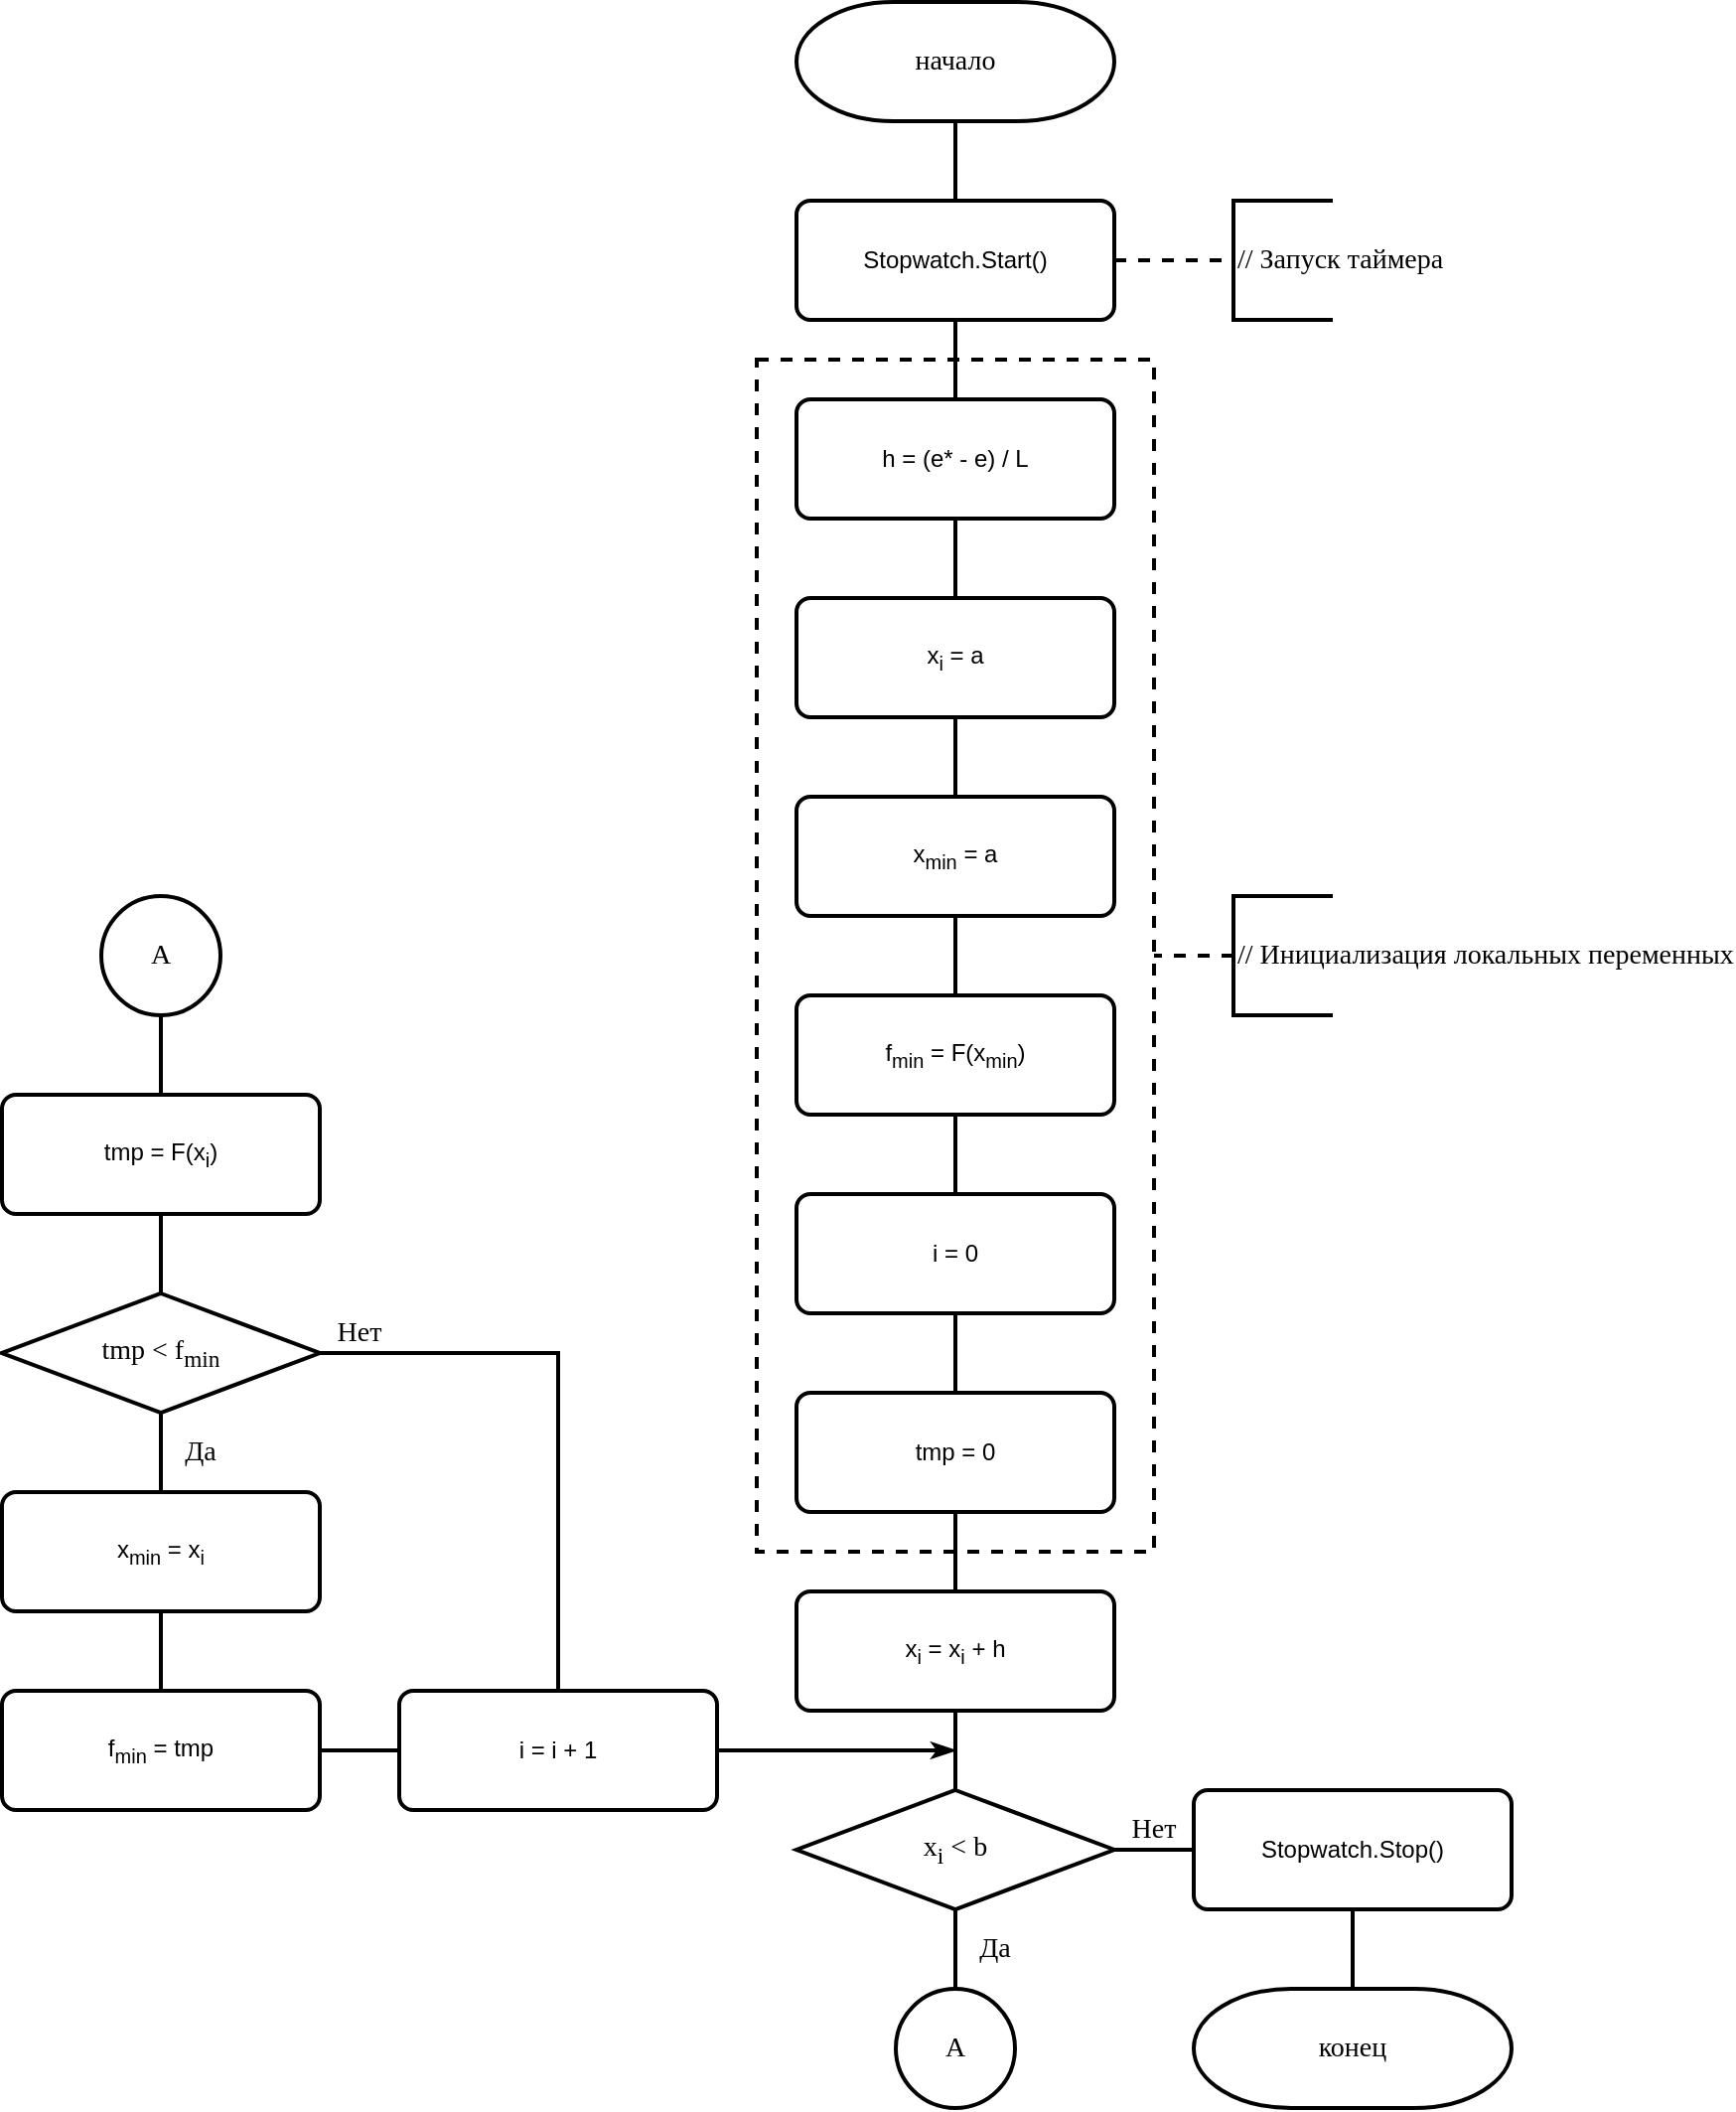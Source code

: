 <mxfile version="10.6.7" type="github"><diagram id="XA9Kl1savB8bdfYkQlx1" name="Page-1"><mxGraphModel dx="2221" dy="796" grid="1" gridSize="10" guides="1" tooltips="1" connect="1" arrows="1" fold="1" page="1" pageScale="1" pageWidth="827" pageHeight="1169" math="0" shadow="0"><root><mxCell id="0"/><mxCell id="1" parent="0"/><mxCell id="ahvZ2IKFFQsfC9O4d0Ur-1" value="начало" style="strokeWidth=2;html=1;shape=mxgraph.flowchart.terminator;whiteSpace=wrap;fontFamily=Times New Roman;fontSize=14;" parent="1" vertex="1"><mxGeometry x="280" y="120" width="160" height="60" as="geometry"/></mxCell><mxCell id="ahvZ2IKFFQsfC9O4d0Ur-12" style="edgeStyle=orthogonalEdgeStyle;rounded=0;orthogonalLoop=1;jettySize=auto;html=1;exitX=0.5;exitY=1;exitDx=0;exitDy=0;entryX=0.5;entryY=0;entryDx=0;entryDy=0;endArrow=none;endFill=0;fontFamily=Times New Roman;fontSize=14;strokeWidth=2;" parent="1" source="ahvZ2IKFFQsfC9O4d0Ur-2" target="ahvZ2IKFFQsfC9O4d0Ur-11" edge="1"><mxGeometry relative="1" as="geometry"/></mxCell><mxCell id="ahvZ2IKFFQsfC9O4d0Ur-2" value="&lt;span&gt;x&lt;/span&gt;&lt;sub&gt;i&lt;/sub&gt;&amp;nbsp;=&amp;nbsp;&lt;span&gt;x&lt;/span&gt;&lt;sub&gt;i&lt;/sub&gt;&amp;nbsp;+ h" style="rounded=1;whiteSpace=wrap;html=1;absoluteArcSize=1;arcSize=14;strokeWidth=2;" parent="1" vertex="1"><mxGeometry x="280" y="920" width="160" height="60" as="geometry"/></mxCell><mxCell id="ahvZ2IKFFQsfC9O4d0Ur-5" value="// Запуск таймера" style="strokeWidth=2;html=1;shape=mxgraph.flowchart.annotation_1;align=left;pointerEvents=1;fontFamily=Times New Roman;fontSize=14;" parent="1" vertex="1"><mxGeometry x="500" y="220" width="50" height="60" as="geometry"/></mxCell><mxCell id="ahvZ2IKFFQsfC9O4d0Ur-44" style="edgeStyle=orthogonalEdgeStyle;rounded=0;orthogonalLoop=1;jettySize=auto;html=1;exitX=1;exitY=0.5;exitDx=0;exitDy=0;entryX=0;entryY=0.5;entryDx=0;entryDy=0;endArrow=none;endFill=0;strokeWidth=2;fontFamily=Times New Roman;fontSize=14;" parent="1" source="ahvZ2IKFFQsfC9O4d0Ur-11" target="ahvZ2IKFFQsfC9O4d0Ur-43" edge="1"><mxGeometry relative="1" as="geometry"/></mxCell><mxCell id="ahvZ2IKFFQsfC9O4d0Ur-65" style="edgeStyle=orthogonalEdgeStyle;rounded=0;orthogonalLoop=1;jettySize=auto;html=1;exitX=0.5;exitY=1;exitDx=0;exitDy=0;entryX=0.5;entryY=0;entryDx=0;entryDy=0;endArrow=none;endFill=0;strokeWidth=2;fontFamily=Times New Roman;fontSize=14;" parent="1" source="ahvZ2IKFFQsfC9O4d0Ur-11" target="ahvZ2IKFFQsfC9O4d0Ur-51" edge="1"><mxGeometry relative="1" as="geometry"/></mxCell><mxCell id="ahvZ2IKFFQsfC9O4d0Ur-11" value="x&lt;sub&gt;i&lt;/sub&gt;&amp;nbsp;&amp;lt; b" style="rhombus;whiteSpace=wrap;html=1;fontFamily=Times New Roman;fontSize=14;strokeWidth=2;" parent="1" vertex="1"><mxGeometry x="280" y="1020" width="160" height="60" as="geometry"/></mxCell><mxCell id="ahvZ2IKFFQsfC9O4d0Ur-64" style="edgeStyle=orthogonalEdgeStyle;rounded=0;orthogonalLoop=1;jettySize=auto;html=1;exitX=0.5;exitY=1;exitDx=0;exitDy=0;entryX=0.5;entryY=0;entryDx=0;entryDy=0;endArrow=none;endFill=0;strokeWidth=2;fontFamily=Times New Roman;fontSize=14;" parent="1" source="ahvZ2IKFFQsfC9O4d0Ur-13" target="ahvZ2IKFFQsfC9O4d0Ur-54" edge="1"><mxGeometry relative="1" as="geometry"/></mxCell><mxCell id="ahvZ2IKFFQsfC9O4d0Ur-68" style="edgeStyle=orthogonalEdgeStyle;rounded=0;orthogonalLoop=1;jettySize=auto;html=1;exitX=1;exitY=0.5;exitDx=0;exitDy=0;entryX=0.5;entryY=0;entryDx=0;entryDy=0;endArrow=none;endFill=0;strokeWidth=2;fontFamily=Times New Roman;fontSize=14;" parent="1" source="ahvZ2IKFFQsfC9O4d0Ur-13" target="ahvZ2IKFFQsfC9O4d0Ur-59" edge="1"><mxGeometry relative="1" as="geometry"/></mxCell><mxCell id="ahvZ2IKFFQsfC9O4d0Ur-13" value="tmp &amp;lt; f&lt;sub&gt;min&lt;/sub&gt;" style="rhombus;whiteSpace=wrap;html=1;fontFamily=Times New Roman;fontSize=14;strokeWidth=2;" parent="1" vertex="1"><mxGeometry x="-120" y="770" width="160" height="60" as="geometry"/></mxCell><mxCell id="ahvZ2IKFFQsfC9O4d0Ur-15" value="Да" style="text;html=1;strokeColor=none;fillColor=none;align=center;verticalAlign=middle;whiteSpace=wrap;rounded=0;fontFamily=Times New Roman;fontSize=14;" parent="1" vertex="1"><mxGeometry x="360" y="1090" width="40" height="20" as="geometry"/></mxCell><mxCell id="ahvZ2IKFFQsfC9O4d0Ur-23" value="" style="rounded=0;whiteSpace=wrap;html=1;fontFamily=Times New Roman;fontSize=14;dashed=1;strokeWidth=2;perimeterSpacing=0;" parent="1" vertex="1"><mxGeometry x="260" y="300" width="200" height="600" as="geometry"/></mxCell><mxCell id="ahvZ2IKFFQsfC9O4d0Ur-22" style="edgeStyle=orthogonalEdgeStyle;rounded=0;orthogonalLoop=1;jettySize=auto;html=1;exitX=0.5;exitY=1;exitDx=0;exitDy=0;entryX=0.5;entryY=0;entryDx=0;entryDy=0;endArrow=none;endFill=0;fontFamily=Times New Roman;fontSize=14;strokeWidth=2;" parent="1" source="ahvZ2IKFFQsfC9O4d0Ur-16" target="ahvZ2IKFFQsfC9O4d0Ur-21" edge="1"><mxGeometry relative="1" as="geometry"/></mxCell><mxCell id="ahvZ2IKFFQsfC9O4d0Ur-16" value="&lt;span&gt;h = (e* - e) / L&lt;/span&gt;" style="rounded=1;whiteSpace=wrap;html=1;absoluteArcSize=1;arcSize=14;strokeWidth=2;" parent="1" vertex="1"><mxGeometry x="280" y="320" width="160" height="60" as="geometry"/></mxCell><mxCell id="ahvZ2IKFFQsfC9O4d0Ur-20" style="edgeStyle=orthogonalEdgeStyle;rounded=0;orthogonalLoop=1;jettySize=auto;html=1;exitX=0.5;exitY=1;exitDx=0;exitDy=0;entryX=0.5;entryY=0;entryDx=0;entryDy=0;endArrow=none;endFill=0;fontFamily=Times New Roman;fontSize=14;strokeWidth=2;" parent="1" source="ahvZ2IKFFQsfC9O4d0Ur-18" target="ahvZ2IKFFQsfC9O4d0Ur-16" edge="1"><mxGeometry relative="1" as="geometry"/></mxCell><mxCell id="ahvZ2IKFFQsfC9O4d0Ur-33" style="edgeStyle=orthogonalEdgeStyle;rounded=0;orthogonalLoop=1;jettySize=auto;html=1;exitX=1;exitY=0.5;exitDx=0;exitDy=0;entryX=0;entryY=0.5;entryDx=0;entryDy=0;entryPerimeter=0;endArrow=none;endFill=0;fontFamily=Times New Roman;fontSize=14;dashed=1;strokeWidth=2;" parent="1" source="ahvZ2IKFFQsfC9O4d0Ur-18" target="ahvZ2IKFFQsfC9O4d0Ur-5" edge="1"><mxGeometry relative="1" as="geometry"/></mxCell><mxCell id="ahvZ2IKFFQsfC9O4d0Ur-18" value="&lt;span&gt;Stopwatch.Start()&lt;/span&gt;&lt;br&gt;" style="rounded=1;whiteSpace=wrap;html=1;absoluteArcSize=1;arcSize=14;strokeWidth=2;" parent="1" vertex="1"><mxGeometry x="280" y="220" width="160" height="60" as="geometry"/></mxCell><mxCell id="ahvZ2IKFFQsfC9O4d0Ur-26" style="edgeStyle=orthogonalEdgeStyle;rounded=0;orthogonalLoop=1;jettySize=auto;html=1;exitX=0.5;exitY=1;exitDx=0;exitDy=0;entryX=0.5;entryY=0;entryDx=0;entryDy=0;endArrow=none;endFill=0;fontFamily=Times New Roman;fontSize=14;strokeWidth=2;" parent="1" source="ahvZ2IKFFQsfC9O4d0Ur-21" target="ahvZ2IKFFQsfC9O4d0Ur-24" edge="1"><mxGeometry relative="1" as="geometry"/></mxCell><mxCell id="ahvZ2IKFFQsfC9O4d0Ur-21" value="&lt;span&gt;x&lt;/span&gt;&lt;sub&gt;i&lt;/sub&gt;&lt;span&gt;&amp;nbsp;= a&lt;/span&gt;&lt;br&gt;" style="rounded=1;whiteSpace=wrap;html=1;absoluteArcSize=1;arcSize=14;strokeWidth=2;" parent="1" vertex="1"><mxGeometry x="280" y="420" width="160" height="60" as="geometry"/></mxCell><mxCell id="ahvZ2IKFFQsfC9O4d0Ur-27" style="edgeStyle=orthogonalEdgeStyle;rounded=0;orthogonalLoop=1;jettySize=auto;html=1;exitX=0.5;exitY=1;exitDx=0;exitDy=0;entryX=0.5;entryY=0;entryDx=0;entryDy=0;endArrow=none;endFill=0;fontFamily=Times New Roman;fontSize=14;strokeWidth=2;" parent="1" source="ahvZ2IKFFQsfC9O4d0Ur-24" target="ahvZ2IKFFQsfC9O4d0Ur-25" edge="1"><mxGeometry relative="1" as="geometry"/></mxCell><mxCell id="ahvZ2IKFFQsfC9O4d0Ur-24" value="&lt;span&gt;x&lt;/span&gt;&lt;sub&gt;min&lt;/sub&gt;&lt;span&gt;&amp;nbsp;= a&lt;/span&gt;&lt;br&gt;" style="rounded=1;whiteSpace=wrap;html=1;absoluteArcSize=1;arcSize=14;strokeWidth=2;" parent="1" vertex="1"><mxGeometry x="280" y="520" width="160" height="60" as="geometry"/></mxCell><mxCell id="ahvZ2IKFFQsfC9O4d0Ur-30" style="edgeStyle=orthogonalEdgeStyle;rounded=0;orthogonalLoop=1;jettySize=auto;html=1;exitX=0.5;exitY=1;exitDx=0;exitDy=0;entryX=0.5;entryY=0;entryDx=0;entryDy=0;endArrow=none;endFill=0;fontFamily=Times New Roman;fontSize=14;strokeWidth=2;" parent="1" source="ahvZ2IKFFQsfC9O4d0Ur-25" target="ahvZ2IKFFQsfC9O4d0Ur-28" edge="1"><mxGeometry relative="1" as="geometry"/></mxCell><mxCell id="ahvZ2IKFFQsfC9O4d0Ur-25" value="&lt;span&gt;f&lt;/span&gt;&lt;sub&gt;min&lt;/sub&gt;&lt;span&gt;&amp;nbsp;= F(x&lt;/span&gt;&lt;sub&gt;min&lt;/sub&gt;&lt;span&gt;)&lt;/span&gt;&lt;br&gt;" style="rounded=1;whiteSpace=wrap;html=1;absoluteArcSize=1;arcSize=14;strokeWidth=2;" parent="1" vertex="1"><mxGeometry x="280" y="620" width="160" height="60" as="geometry"/></mxCell><mxCell id="ahvZ2IKFFQsfC9O4d0Ur-31" style="edgeStyle=orthogonalEdgeStyle;rounded=0;orthogonalLoop=1;jettySize=auto;html=1;exitX=0.5;exitY=1;exitDx=0;exitDy=0;entryX=0.5;entryY=0;entryDx=0;entryDy=0;endArrow=none;endFill=0;fontFamily=Times New Roman;fontSize=14;strokeWidth=2;" parent="1" source="ahvZ2IKFFQsfC9O4d0Ur-28" target="ahvZ2IKFFQsfC9O4d0Ur-29" edge="1"><mxGeometry relative="1" as="geometry"/></mxCell><mxCell id="ahvZ2IKFFQsfC9O4d0Ur-28" value="i = 0" style="rounded=1;whiteSpace=wrap;html=1;absoluteArcSize=1;arcSize=14;strokeWidth=2;" parent="1" vertex="1"><mxGeometry x="280" y="720" width="160" height="60" as="geometry"/></mxCell><mxCell id="ahvZ2IKFFQsfC9O4d0Ur-36" style="edgeStyle=orthogonalEdgeStyle;rounded=0;orthogonalLoop=1;jettySize=auto;html=1;exitX=0.5;exitY=1;exitDx=0;exitDy=0;entryX=0.5;entryY=0;entryDx=0;entryDy=0;endArrow=none;endFill=0;strokeWidth=2;fontFamily=Times New Roman;fontSize=14;" parent="1" source="ahvZ2IKFFQsfC9O4d0Ur-29" target="ahvZ2IKFFQsfC9O4d0Ur-2" edge="1"><mxGeometry relative="1" as="geometry"/></mxCell><mxCell id="ahvZ2IKFFQsfC9O4d0Ur-29" value="&lt;span&gt;tmp = 0&lt;/span&gt;" style="rounded=1;whiteSpace=wrap;html=1;absoluteArcSize=1;arcSize=14;strokeWidth=2;" parent="1" vertex="1"><mxGeometry x="280" y="820" width="160" height="60" as="geometry"/></mxCell><mxCell id="ahvZ2IKFFQsfC9O4d0Ur-32" style="edgeStyle=orthogonalEdgeStyle;rounded=0;orthogonalLoop=1;jettySize=auto;html=1;exitX=0.5;exitY=1;exitDx=0;exitDy=0;exitPerimeter=0;entryX=0.5;entryY=0;entryDx=0;entryDy=0;endArrow=none;endFill=0;fontFamily=Times New Roman;fontSize=14;strokeWidth=2;" parent="1" source="ahvZ2IKFFQsfC9O4d0Ur-1" target="ahvZ2IKFFQsfC9O4d0Ur-18" edge="1"><mxGeometry relative="1" as="geometry"/></mxCell><mxCell id="ahvZ2IKFFQsfC9O4d0Ur-35" style="edgeStyle=orthogonalEdgeStyle;rounded=0;orthogonalLoop=1;jettySize=auto;html=1;exitX=0;exitY=0.5;exitDx=0;exitDy=0;exitPerimeter=0;entryX=1;entryY=0.5;entryDx=0;entryDy=0;dashed=1;endArrow=none;endFill=0;strokeWidth=2;fontFamily=Times New Roman;fontSize=14;" parent="1" source="ahvZ2IKFFQsfC9O4d0Ur-34" target="ahvZ2IKFFQsfC9O4d0Ur-23" edge="1"><mxGeometry relative="1" as="geometry"/></mxCell><mxCell id="ahvZ2IKFFQsfC9O4d0Ur-34" value="// Инициализация локальных переменных" style="strokeWidth=2;html=1;shape=mxgraph.flowchart.annotation_1;align=left;pointerEvents=1;fontFamily=Times New Roman;fontSize=14;" parent="1" vertex="1"><mxGeometry x="500" y="570" width="50" height="60" as="geometry"/></mxCell><mxCell id="ahvZ2IKFFQsfC9O4d0Ur-63" style="edgeStyle=orthogonalEdgeStyle;rounded=0;orthogonalLoop=1;jettySize=auto;html=1;exitX=0.5;exitY=1;exitDx=0;exitDy=0;entryX=0.5;entryY=0;entryDx=0;entryDy=0;endArrow=none;endFill=0;strokeWidth=2;fontFamily=Times New Roman;fontSize=14;" parent="1" source="ahvZ2IKFFQsfC9O4d0Ur-39" target="ahvZ2IKFFQsfC9O4d0Ur-13" edge="1"><mxGeometry relative="1" as="geometry"/></mxCell><mxCell id="ahvZ2IKFFQsfC9O4d0Ur-39" value="tmp = F(x&lt;sub&gt;i&lt;/sub&gt;)" style="rounded=1;whiteSpace=wrap;html=1;absoluteArcSize=1;arcSize=14;strokeWidth=2;" parent="1" vertex="1"><mxGeometry x="-120" y="670" width="160" height="60" as="geometry"/></mxCell><mxCell id="ahvZ2IKFFQsfC9O4d0Ur-47" style="edgeStyle=orthogonalEdgeStyle;rounded=0;orthogonalLoop=1;jettySize=auto;html=1;exitX=0.5;exitY=1;exitDx=0;exitDy=0;entryX=0.5;entryY=0;entryDx=0;entryDy=0;entryPerimeter=0;endArrow=none;endFill=0;strokeWidth=2;fontFamily=Times New Roman;fontSize=14;" parent="1" source="ahvZ2IKFFQsfC9O4d0Ur-43" target="ahvZ2IKFFQsfC9O4d0Ur-46" edge="1"><mxGeometry relative="1" as="geometry"/></mxCell><mxCell id="ahvZ2IKFFQsfC9O4d0Ur-43" value="Stopwatch.Stop()" style="rounded=1;whiteSpace=wrap;html=1;absoluteArcSize=1;arcSize=14;strokeWidth=2;" parent="1" vertex="1"><mxGeometry x="480" y="1020" width="160" height="60" as="geometry"/></mxCell><mxCell id="ahvZ2IKFFQsfC9O4d0Ur-45" value="Нет" style="text;html=1;strokeColor=none;fillColor=none;align=center;verticalAlign=middle;whiteSpace=wrap;rounded=0;fontFamily=Times New Roman;fontSize=14;" parent="1" vertex="1"><mxGeometry x="440" y="1030" width="40" height="20" as="geometry"/></mxCell><mxCell id="ahvZ2IKFFQsfC9O4d0Ur-46" value="конец" style="strokeWidth=2;html=1;shape=mxgraph.flowchart.terminator;whiteSpace=wrap;fontFamily=Times New Roman;fontSize=14;" parent="1" vertex="1"><mxGeometry x="480" y="1120" width="160" height="60" as="geometry"/></mxCell><mxCell id="ahvZ2IKFFQsfC9O4d0Ur-51" value="А" style="ellipse;whiteSpace=wrap;html=1;aspect=fixed;strokeWidth=2;fontFamily=Times New Roman;fontSize=14;" parent="1" vertex="1"><mxGeometry x="330" y="1120" width="60" height="60" as="geometry"/></mxCell><mxCell id="ahvZ2IKFFQsfC9O4d0Ur-62" style="edgeStyle=orthogonalEdgeStyle;rounded=0;orthogonalLoop=1;jettySize=auto;html=1;exitX=0.5;exitY=1;exitDx=0;exitDy=0;entryX=0.5;entryY=0;entryDx=0;entryDy=0;endArrow=none;endFill=0;strokeWidth=2;fontFamily=Times New Roman;fontSize=14;" parent="1" source="ahvZ2IKFFQsfC9O4d0Ur-53" target="ahvZ2IKFFQsfC9O4d0Ur-39" edge="1"><mxGeometry relative="1" as="geometry"/></mxCell><mxCell id="ahvZ2IKFFQsfC9O4d0Ur-53" value="А" style="ellipse;whiteSpace=wrap;html=1;aspect=fixed;strokeWidth=2;fontFamily=Times New Roman;fontSize=14;" parent="1" vertex="1"><mxGeometry x="-70" y="570" width="60" height="60" as="geometry"/></mxCell><mxCell id="ahvZ2IKFFQsfC9O4d0Ur-57" style="edgeStyle=orthogonalEdgeStyle;rounded=0;orthogonalLoop=1;jettySize=auto;html=1;exitX=0.5;exitY=1;exitDx=0;exitDy=0;entryX=0.5;entryY=0;entryDx=0;entryDy=0;endArrow=none;endFill=0;strokeWidth=2;fontFamily=Times New Roman;fontSize=14;" parent="1" source="ahvZ2IKFFQsfC9O4d0Ur-54" target="ahvZ2IKFFQsfC9O4d0Ur-55" edge="1"><mxGeometry relative="1" as="geometry"/></mxCell><mxCell id="ahvZ2IKFFQsfC9O4d0Ur-54" value="x&lt;sub&gt;min&lt;/sub&gt;&amp;nbsp;= x&lt;sub&gt;i&lt;/sub&gt;" style="rounded=1;whiteSpace=wrap;html=1;absoluteArcSize=1;arcSize=14;strokeWidth=2;" parent="1" vertex="1"><mxGeometry x="-120" y="870" width="160" height="60" as="geometry"/></mxCell><mxCell id="ahvZ2IKFFQsfC9O4d0Ur-67" style="edgeStyle=orthogonalEdgeStyle;rounded=0;orthogonalLoop=1;jettySize=auto;html=1;exitX=1;exitY=0.5;exitDx=0;exitDy=0;entryX=0;entryY=0.5;entryDx=0;entryDy=0;endArrow=none;endFill=0;strokeWidth=2;fontFamily=Times New Roman;fontSize=14;" parent="1" source="ahvZ2IKFFQsfC9O4d0Ur-55" target="ahvZ2IKFFQsfC9O4d0Ur-59" edge="1"><mxGeometry relative="1" as="geometry"/></mxCell><mxCell id="ahvZ2IKFFQsfC9O4d0Ur-55" value="f&lt;sub&gt;min&lt;/sub&gt;&amp;nbsp;= tmp&lt;br&gt;" style="rounded=1;whiteSpace=wrap;html=1;absoluteArcSize=1;arcSize=14;strokeWidth=2;" parent="1" vertex="1"><mxGeometry x="-120" y="970" width="160" height="60" as="geometry"/></mxCell><mxCell id="ahvZ2IKFFQsfC9O4d0Ur-71" style="edgeStyle=orthogonalEdgeStyle;rounded=0;orthogonalLoop=1;jettySize=auto;html=1;exitX=1;exitY=0.5;exitDx=0;exitDy=0;endArrow=classicThin;endFill=1;strokeWidth=2;fontFamily=Times New Roman;fontSize=14;" parent="1" source="ahvZ2IKFFQsfC9O4d0Ur-59" edge="1"><mxGeometry relative="1" as="geometry"><mxPoint x="360" y="1000" as="targetPoint"/></mxGeometry></mxCell><mxCell id="ahvZ2IKFFQsfC9O4d0Ur-59" value="i = i + 1&lt;br&gt;" style="rounded=1;whiteSpace=wrap;html=1;absoluteArcSize=1;arcSize=14;strokeWidth=2;" parent="1" vertex="1"><mxGeometry x="80" y="970" width="160" height="60" as="geometry"/></mxCell><mxCell id="ahvZ2IKFFQsfC9O4d0Ur-66" value="Да" style="text;html=1;strokeColor=none;fillColor=none;align=center;verticalAlign=middle;whiteSpace=wrap;rounded=0;fontFamily=Times New Roman;fontSize=14;" parent="1" vertex="1"><mxGeometry x="-40" y="840" width="40" height="20" as="geometry"/></mxCell><mxCell id="ahvZ2IKFFQsfC9O4d0Ur-69" value="Нет" style="text;html=1;strokeColor=none;fillColor=none;align=center;verticalAlign=middle;whiteSpace=wrap;rounded=0;fontFamily=Times New Roman;fontSize=14;" parent="1" vertex="1"><mxGeometry x="40" y="780" width="40" height="20" as="geometry"/></mxCell></root></mxGraphModel></diagram></mxfile>